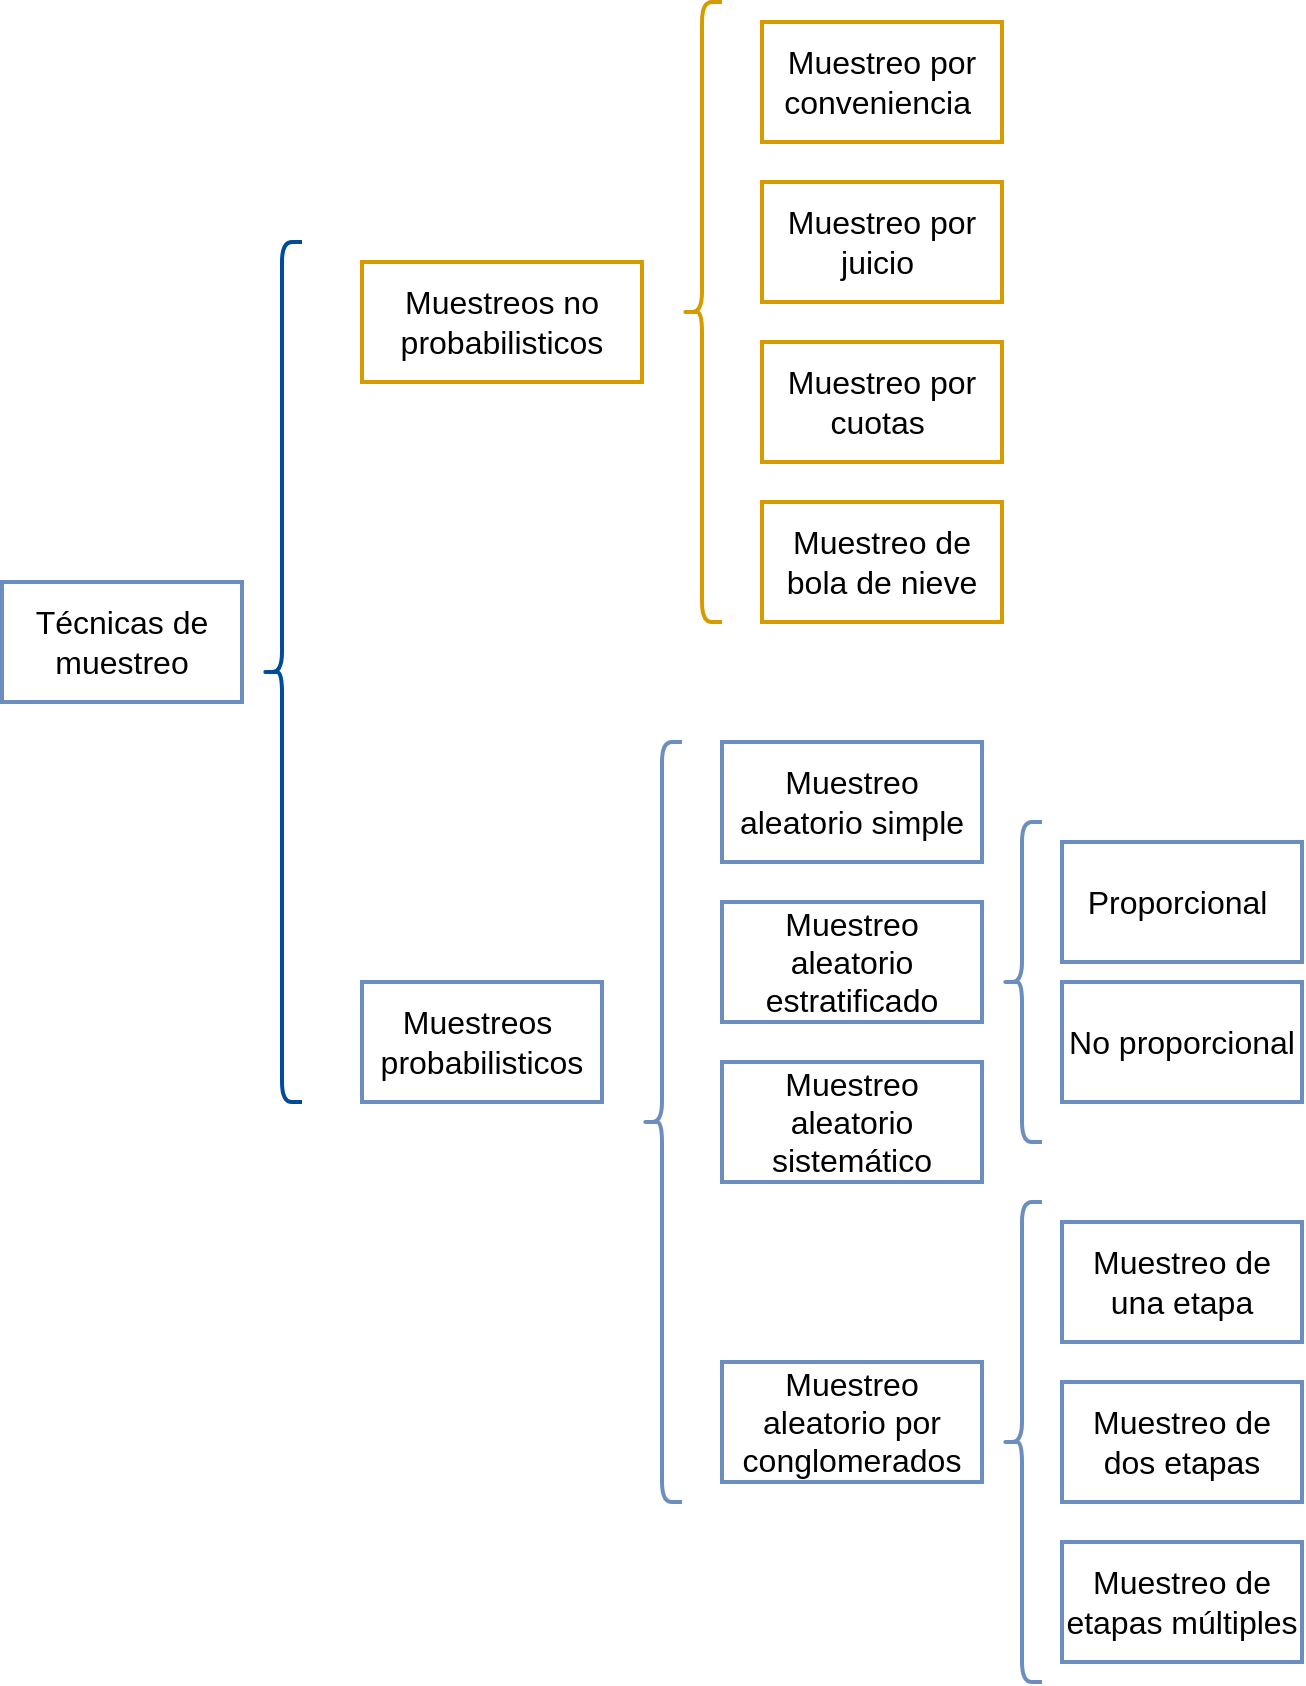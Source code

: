 <mxfile version="13.0.3" type="device"><diagram id="2KegFawhGn4Wr-U325RL" name="Page-1"><mxGraphModel dx="2249" dy="2012" grid="1" gridSize="10" guides="1" tooltips="1" connect="1" arrows="1" fold="1" page="1" pageScale="1" pageWidth="827" pageHeight="1169" math="0" shadow="0"><root><mxCell id="0"/><mxCell id="1" parent="0"/><mxCell id="ZSdF3k6MpqhdCp4bvd5p-1" value="&lt;span style=&quot;font-size: 16px;&quot;&gt;&lt;font style=&quot;font-size: 16px;&quot;&gt;Técnicas de muestreo&lt;/font&gt;&lt;/span&gt;" style="rounded=0;whiteSpace=wrap;html=1;fillColor=none;strokeColor=#6c8ebf;fontStyle=0;strokeWidth=2;fontSize=16;" parent="1" vertex="1"><mxGeometry x="-40" y="240" width="120" height="60" as="geometry"/></mxCell><mxCell id="ZSdF3k6MpqhdCp4bvd5p-2" value="&lt;span style=&quot;font-size: 16px;&quot;&gt;&lt;font style=&quot;font-size: 16px;&quot;&gt;Muestreos no probabilisticos&lt;/font&gt;&lt;/span&gt;" style="rounded=0;whiteSpace=wrap;html=1;fillColor=none;strokeColor=#d79b00;fontStyle=0;strokeWidth=2;fontSize=16;" parent="1" vertex="1"><mxGeometry x="140" y="80" width="140" height="60" as="geometry"/></mxCell><mxCell id="ZSdF3k6MpqhdCp4bvd5p-5" value="&lt;span style=&quot;font-size: 16px;&quot;&gt;&lt;font style=&quot;font-size: 16px;&quot;&gt;Muestreos&amp;nbsp; probabilisticos&lt;/font&gt;&lt;/span&gt;" style="rounded=0;whiteSpace=wrap;html=1;fillColor=none;strokeColor=#6c8ebf;fontStyle=0;strokeWidth=2;fontSize=16;" parent="1" vertex="1"><mxGeometry x="140" y="440" width="120" height="60" as="geometry"/></mxCell><mxCell id="ZSdF3k6MpqhdCp4bvd5p-6" value="&lt;span style=&quot;font-size: 16px;&quot;&gt;&lt;font style=&quot;font-size: 16px;&quot;&gt;Muestreo aleatorio simple&lt;/font&gt;&lt;/span&gt;" style="rounded=0;whiteSpace=wrap;html=1;fillColor=none;strokeColor=#6c8ebf;fontStyle=0;strokeWidth=2;fontSize=16;" parent="1" vertex="1"><mxGeometry x="320" y="320" width="130" height="60" as="geometry"/></mxCell><mxCell id="ZSdF3k6MpqhdCp4bvd5p-7" value="&lt;span style=&quot;font-size: 16px;&quot;&gt;&lt;font style=&quot;font-size: 16px;&quot;&gt;Muestreo aleatorio estratificado&lt;/font&gt;&lt;/span&gt;" style="rounded=0;whiteSpace=wrap;html=1;fillColor=none;strokeColor=#6c8ebf;fontStyle=0;strokeWidth=2;fontSize=16;" parent="1" vertex="1"><mxGeometry x="320" y="400" width="130" height="60" as="geometry"/></mxCell><mxCell id="ZSdF3k6MpqhdCp4bvd5p-8" value="&lt;span style=&quot;font-size: 16px;&quot;&gt;&lt;font style=&quot;font-size: 16px;&quot;&gt;Muestreo aleatorio sistemático&lt;/font&gt;&lt;/span&gt;" style="rounded=0;whiteSpace=wrap;html=1;fillColor=none;strokeColor=#6c8ebf;fontStyle=0;strokeWidth=2;fontSize=16;" parent="1" vertex="1"><mxGeometry x="320" y="480" width="130" height="60" as="geometry"/></mxCell><mxCell id="ZSdF3k6MpqhdCp4bvd5p-9" value="&lt;span style=&quot;font-size: 16px;&quot;&gt;&lt;font style=&quot;font-size: 16px;&quot;&gt;Muestreo aleatorio por conglomerados&lt;/font&gt;&lt;/span&gt;" style="rounded=0;whiteSpace=wrap;html=1;fillColor=none;strokeColor=#6c8ebf;fontStyle=0;strokeWidth=2;fontSize=16;" parent="1" vertex="1"><mxGeometry x="320" y="630" width="130" height="60" as="geometry"/></mxCell><mxCell id="ZSdF3k6MpqhdCp4bvd5p-10" value="&lt;span style=&quot;font-size: 16px;&quot;&gt;&lt;font style=&quot;font-size: 16px;&quot;&gt;Muestreo de una etapa&lt;/font&gt;&lt;/span&gt;" style="rounded=0;whiteSpace=wrap;html=1;fillColor=none;strokeColor=#6c8ebf;fontStyle=0;strokeWidth=2;fontSize=16;" parent="1" vertex="1"><mxGeometry x="490" y="560" width="120" height="60" as="geometry"/></mxCell><mxCell id="ZSdF3k6MpqhdCp4bvd5p-11" value="&lt;span style=&quot;font-size: 16px;&quot;&gt;&lt;font style=&quot;font-size: 16px;&quot;&gt;Muestreo de dos etapas&lt;/font&gt;&lt;/span&gt;" style="rounded=0;whiteSpace=wrap;html=1;fillColor=none;strokeColor=#6c8ebf;fontStyle=0;strokeWidth=2;fontSize=16;" parent="1" vertex="1"><mxGeometry x="490" y="640" width="120" height="60" as="geometry"/></mxCell><mxCell id="ZSdF3k6MpqhdCp4bvd5p-12" value="&lt;span style=&quot;font-size: 16px;&quot;&gt;&lt;font style=&quot;font-size: 16px;&quot;&gt;Muestreo de etapas múltiples&lt;/font&gt;&lt;/span&gt;" style="rounded=0;whiteSpace=wrap;html=1;fillColor=none;strokeColor=#6c8ebf;fontStyle=0;strokeWidth=2;fontSize=16;" parent="1" vertex="1"><mxGeometry x="490" y="720" width="120" height="60" as="geometry"/></mxCell><mxCell id="ZSdF3k6MpqhdCp4bvd5p-13" value="&lt;span style=&quot;font-size: 16px;&quot;&gt;&lt;font style=&quot;font-size: 16px;&quot;&gt;Proporcional&amp;nbsp;&lt;/font&gt;&lt;/span&gt;" style="rounded=0;whiteSpace=wrap;html=1;fillColor=none;strokeColor=#6c8ebf;fontStyle=0;strokeWidth=2;fontSize=16;" parent="1" vertex="1"><mxGeometry x="490" y="370" width="120" height="60" as="geometry"/></mxCell><mxCell id="ZSdF3k6MpqhdCp4bvd5p-14" value="&lt;span style=&quot;font-size: 16px;&quot;&gt;&lt;font style=&quot;font-size: 16px;&quot;&gt;No proporcional&lt;/font&gt;&lt;/span&gt;" style="rounded=0;whiteSpace=wrap;html=1;fillColor=none;strokeColor=#6c8ebf;fontStyle=0;strokeWidth=2;fontSize=16;" parent="1" vertex="1"><mxGeometry x="490" y="440" width="120" height="60" as="geometry"/></mxCell><mxCell id="ZSdF3k6MpqhdCp4bvd5p-15" value="&lt;span style=&quot;font-size: 16px;&quot;&gt;&lt;font style=&quot;font-size: 16px;&quot;&gt;Muestreo por conveniencia&amp;nbsp;&lt;/font&gt;&lt;/span&gt;" style="rounded=0;whiteSpace=wrap;html=1;fillColor=none;strokeColor=#d79b00;fontStyle=0;strokeWidth=2;fontSize=16;" parent="1" vertex="1"><mxGeometry x="340" y="-40" width="120" height="60" as="geometry"/></mxCell><mxCell id="ZSdF3k6MpqhdCp4bvd5p-16" value="&lt;span style=&quot;font-size: 16px;&quot;&gt;&lt;font style=&quot;font-size: 16px;&quot;&gt;Muestreo por juicio&amp;nbsp;&lt;/font&gt;&lt;/span&gt;" style="rounded=0;whiteSpace=wrap;html=1;fillColor=none;strokeColor=#d79b00;fontStyle=0;strokeWidth=2;fontSize=16;" parent="1" vertex="1"><mxGeometry x="340" y="40" width="120" height="60" as="geometry"/></mxCell><mxCell id="ZSdF3k6MpqhdCp4bvd5p-17" value="&lt;span style=&quot;font-size: 16px;&quot;&gt;&lt;font style=&quot;font-size: 16px;&quot;&gt;Muestreo por cuotas&amp;nbsp;&lt;/font&gt;&lt;/span&gt;" style="rounded=0;whiteSpace=wrap;html=1;fillColor=none;strokeColor=#d79b00;fontStyle=0;strokeWidth=2;fontSize=16;" parent="1" vertex="1"><mxGeometry x="340" y="120" width="120" height="60" as="geometry"/></mxCell><mxCell id="ZSdF3k6MpqhdCp4bvd5p-18" value="&lt;span style=&quot;font-size: 16px;&quot;&gt;&lt;font style=&quot;font-size: 16px;&quot;&gt;Muestreo de bola de nieve&lt;/font&gt;&lt;/span&gt;" style="rounded=0;whiteSpace=wrap;html=1;fillColor=none;strokeColor=#d79b00;fontStyle=0;strokeWidth=2;fontSize=16;" parent="1" vertex="1"><mxGeometry x="340" y="200" width="120" height="60" as="geometry"/></mxCell><mxCell id="ZSdF3k6MpqhdCp4bvd5p-19" value="" style="shape=curlyBracket;whiteSpace=wrap;html=1;rounded=1;fillColor=#ffe6cc;strokeColor=#d79b00;strokeWidth=2;fontStyle=0;fontSize=16;" parent="1" vertex="1"><mxGeometry x="300" y="-50" width="20" height="310" as="geometry"/></mxCell><mxCell id="ZSdF3k6MpqhdCp4bvd5p-20" value="" style="shape=curlyBracket;whiteSpace=wrap;html=1;rounded=1;fillColor=#dae8fc;strokeColor=#6c8ebf;strokeWidth=2;fontStyle=0;fontSize=16;" parent="1" vertex="1"><mxGeometry x="280" y="320" width="20" height="380" as="geometry"/></mxCell><mxCell id="ZSdF3k6MpqhdCp4bvd5p-21" value="" style="shape=curlyBracket;whiteSpace=wrap;html=1;rounded=1;fillColor=#dae8fc;strokeColor=#004C99;strokeWidth=2;fontStyle=0;fontSize=16;" parent="1" vertex="1"><mxGeometry x="90" y="70" width="20" height="430" as="geometry"/></mxCell><mxCell id="ZSdF3k6MpqhdCp4bvd5p-25" value="" style="shape=curlyBracket;whiteSpace=wrap;html=1;rounded=1;fillColor=none;strokeColor=#6c8ebf;strokeWidth=2;fontStyle=0;fontSize=16;" parent="1" vertex="1"><mxGeometry x="460" y="550" width="20" height="240" as="geometry"/></mxCell><mxCell id="ZSdF3k6MpqhdCp4bvd5p-28" value="" style="shape=curlyBracket;whiteSpace=wrap;html=1;rounded=1;fillColor=none;strokeColor=#6c8ebf;strokeWidth=2;fontStyle=0;fontSize=16;" parent="1" vertex="1"><mxGeometry x="460" y="360" width="20" height="160" as="geometry"/></mxCell></root></mxGraphModel></diagram></mxfile>